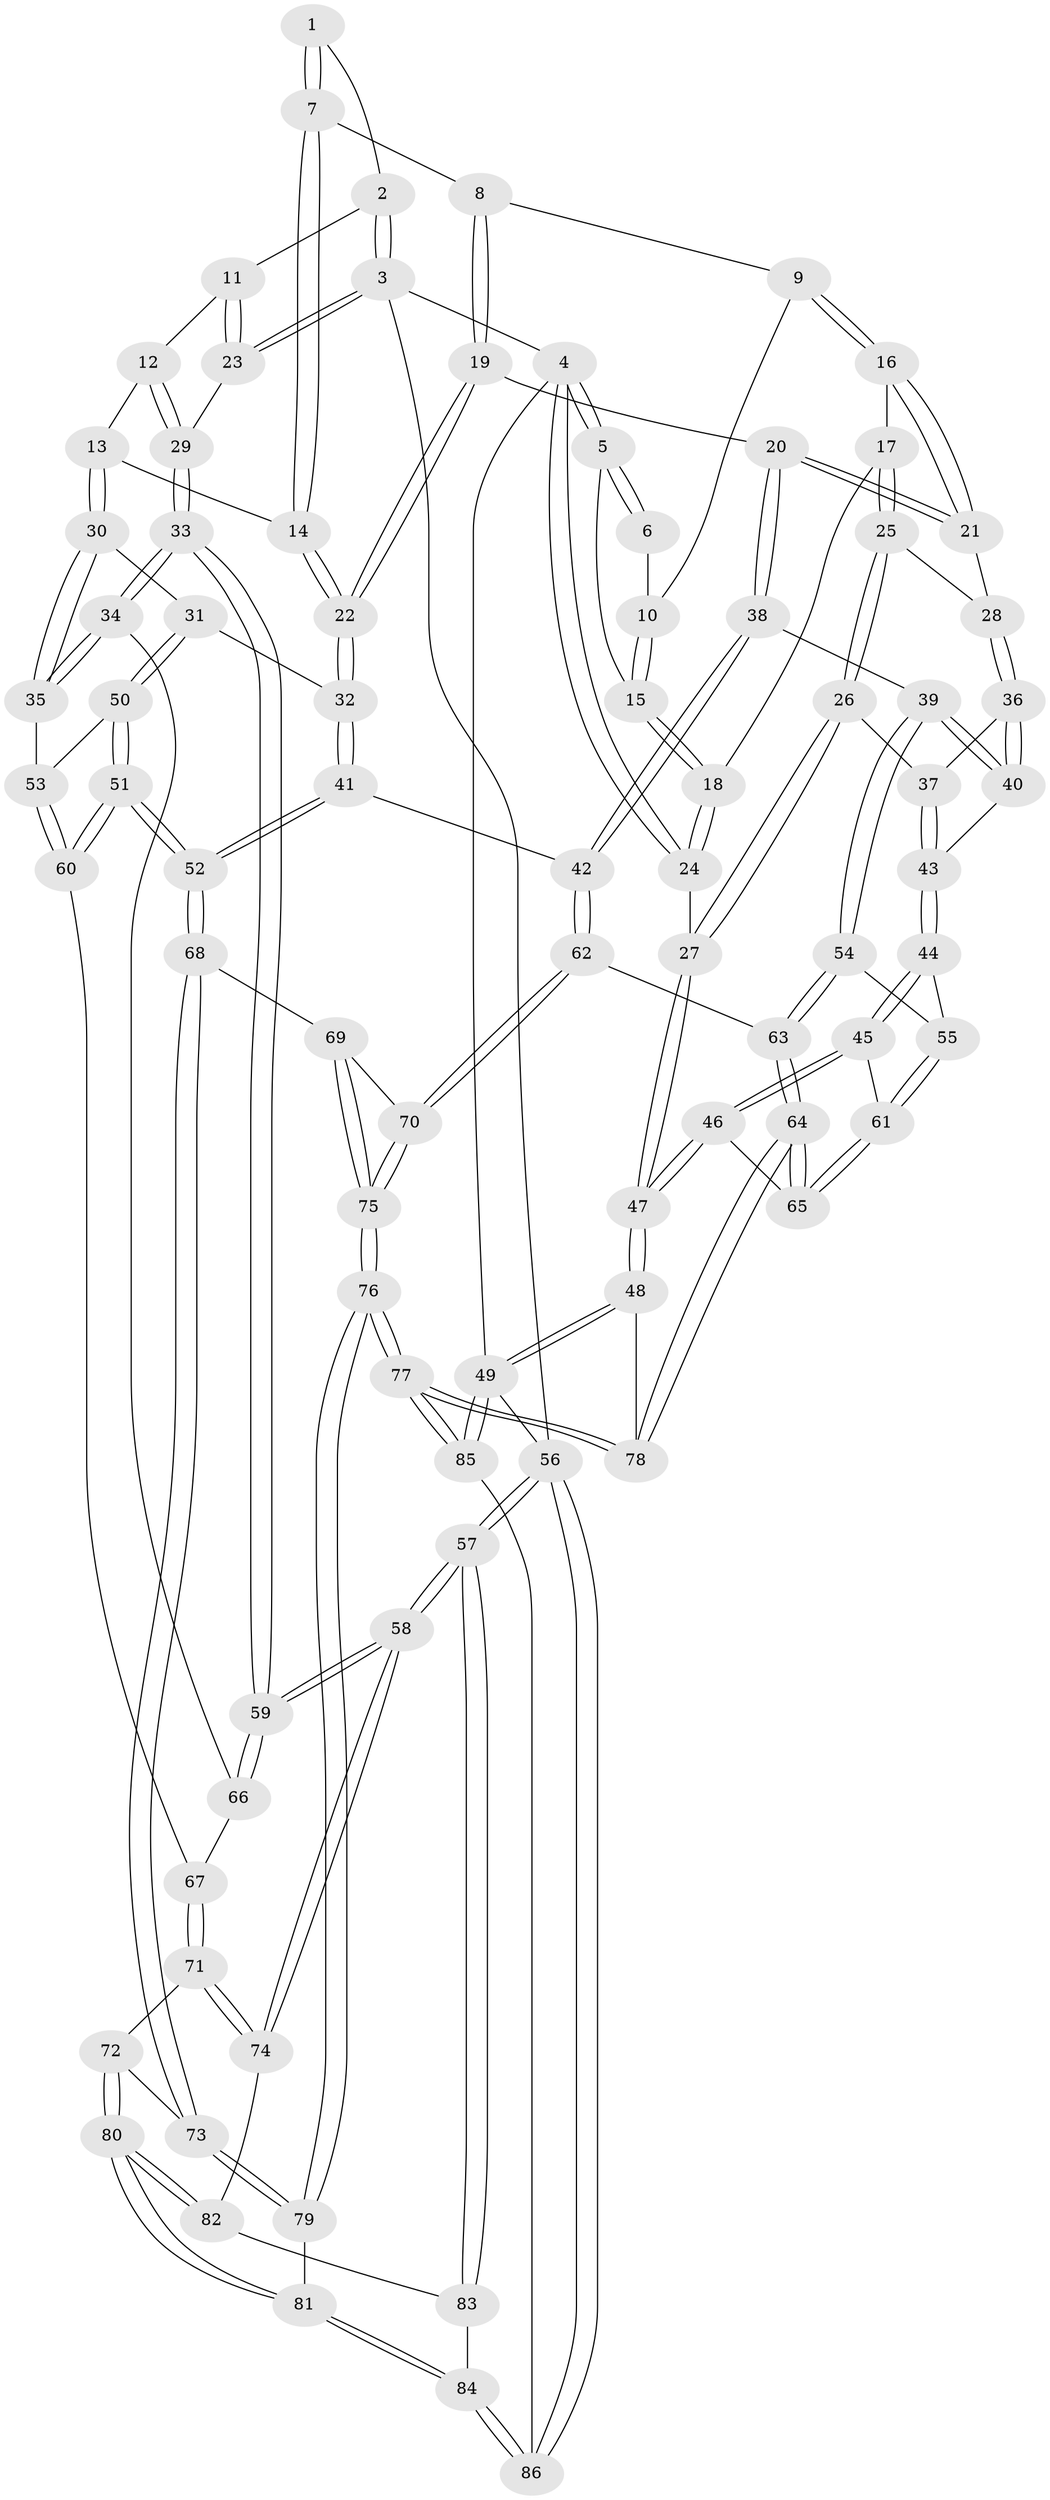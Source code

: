 // Generated by graph-tools (version 1.1) at 2025/03/03/09/25 03:03:15]
// undirected, 86 vertices, 212 edges
graph export_dot {
graph [start="1"]
  node [color=gray90,style=filled];
  1 [pos="+0.6541126955521726+0"];
  2 [pos="+0.9287783301303341+0"];
  3 [pos="+1+0"];
  4 [pos="+0+0"];
  5 [pos="+0+0"];
  6 [pos="+0.3753818005257942+0"];
  7 [pos="+0.6540470348693637+0.05040701700736354"];
  8 [pos="+0.4747843532110263+0.09206419046690478"];
  9 [pos="+0.4697734562474197+0.08963433041427953"];
  10 [pos="+0.40453649699144445+0.02624053750497297"];
  11 [pos="+0.8782965886609747+0.10299625905836433"];
  12 [pos="+0.7818450105701229+0.21486628059555513"];
  13 [pos="+0.7715606304997794+0.22049391383983183"];
  14 [pos="+0.7461934438157387+0.21755666490588246"];
  15 [pos="+0.29499777853598175+0.13351254588866932"];
  16 [pos="+0.3394236625174656+0.24727413706125123"];
  17 [pos="+0.3007143000440948+0.21188816727318582"];
  18 [pos="+0.2867739339853661+0.1809562599544083"];
  19 [pos="+0.5305022467033357+0.3128791294889962"];
  20 [pos="+0.40118110061651974+0.3250758195028198"];
  21 [pos="+0.3854153556759462+0.3154637228768568"];
  22 [pos="+0.5879745888321364+0.32776308243052116"];
  23 [pos="+1+0.10366321436612033"];
  24 [pos="+0+0.11061268621789629"];
  25 [pos="+0.12819502744031255+0.32416785574862106"];
  26 [pos="+0.029667130903087178+0.3207334397020735"];
  27 [pos="+0+0.16980254948383902"];
  28 [pos="+0.23296659061324868+0.3790192321775892"];
  29 [pos="+1+0.29392267556806195"];
  30 [pos="+0.8659898672946709+0.40006567309959473"];
  31 [pos="+0.7920172602065716+0.5069972485232994"];
  32 [pos="+0.5963357387650071+0.38976450172456123"];
  33 [pos="+1+0.47384054495537736"];
  34 [pos="+1+0.4707416051217875"];
  35 [pos="+1+0.4631292930889766"];
  36 [pos="+0.23038195376493145+0.42732265259670804"];
  37 [pos="+0.10310901656084404+0.47214708373818154"];
  38 [pos="+0.3681928898998301+0.4715719645812255"];
  39 [pos="+0.2781850747972015+0.5220709628619057"];
  40 [pos="+0.26898583031997964+0.5135469987729174"];
  41 [pos="+0.5784435985409259+0.5105637068154205"];
  42 [pos="+0.4694945437997923+0.5729010556521151"];
  43 [pos="+0.10579222176591058+0.4867564496075804"];
  44 [pos="+0.09629458461870985+0.5305610047457437"];
  45 [pos="+0.07830584555999935+0.5783598884546819"];
  46 [pos="+0.0385153763560572+0.6302322922963182"];
  47 [pos="+0+0.6850374889576125"];
  48 [pos="+0+0.7656326231945614"];
  49 [pos="+0+1"];
  50 [pos="+0.7900581141759175+0.5225187335190288"];
  51 [pos="+0.7440538404109148+0.6267595879510062"];
  52 [pos="+0.7128087208750671+0.6573984735671962"];
  53 [pos="+0.9036618830749099+0.5589977591249423"];
  54 [pos="+0.27644137839260063+0.5315928148605068"];
  55 [pos="+0.23172064304793638+0.5571767228006299"];
  56 [pos="+1+1"];
  57 [pos="+1+1"];
  58 [pos="+1+0.7966354723268271"];
  59 [pos="+1+0.6783456230688047"];
  60 [pos="+0.8875419559002589+0.6232165943891047"];
  61 [pos="+0.19590758882091894+0.5908792458320687"];
  62 [pos="+0.45528635822479996+0.6166386322142148"];
  63 [pos="+0.29879074074221235+0.602408980655426"];
  64 [pos="+0.24696508504090423+0.7830525520315773"];
  65 [pos="+0.2160964272264525+0.7515166180456351"];
  66 [pos="+0.9266692767388002+0.6135471173971089"];
  67 [pos="+0.8991804994462381+0.6318409460561595"];
  68 [pos="+0.7123918037890747+0.660502202978498"];
  69 [pos="+0.6980147207410304+0.6618134107016261"];
  70 [pos="+0.4587499564328183+0.6582507544482442"];
  71 [pos="+0.9706356623921935+0.7404353604616556"];
  72 [pos="+0.7272029972072552+0.7588979086512052"];
  73 [pos="+0.7267439883060712+0.7584712457371914"];
  74 [pos="+1+0.779270660793275"];
  75 [pos="+0.44280923384752263+0.738515300962219"];
  76 [pos="+0.38670308355251926+0.9098166188062458"];
  77 [pos="+0.34432766892210404+0.9502991142393544"];
  78 [pos="+0.25558505807814375+0.8049299371037871"];
  79 [pos="+0.40575804875017435+0.9033213331373245"];
  80 [pos="+0.7752217329511356+0.890242562549669"];
  81 [pos="+0.7576404398725952+0.9409287178454466"];
  82 [pos="+0.8384378356011222+0.8972653467735199"];
  83 [pos="+0.8984537866718482+0.950750101641269"];
  84 [pos="+0.7253986217729493+1"];
  85 [pos="+0.29658678756904117+1"];
  86 [pos="+0.7180156968096878+1"];
  1 -- 2;
  1 -- 7;
  1 -- 7;
  2 -- 3;
  2 -- 3;
  2 -- 11;
  3 -- 4;
  3 -- 23;
  3 -- 23;
  3 -- 56;
  4 -- 5;
  4 -- 5;
  4 -- 24;
  4 -- 24;
  4 -- 49;
  5 -- 6;
  5 -- 6;
  5 -- 15;
  6 -- 10;
  7 -- 8;
  7 -- 14;
  7 -- 14;
  8 -- 9;
  8 -- 19;
  8 -- 19;
  9 -- 10;
  9 -- 16;
  9 -- 16;
  10 -- 15;
  10 -- 15;
  11 -- 12;
  11 -- 23;
  11 -- 23;
  12 -- 13;
  12 -- 29;
  12 -- 29;
  13 -- 14;
  13 -- 30;
  13 -- 30;
  14 -- 22;
  14 -- 22;
  15 -- 18;
  15 -- 18;
  16 -- 17;
  16 -- 21;
  16 -- 21;
  17 -- 18;
  17 -- 25;
  17 -- 25;
  18 -- 24;
  18 -- 24;
  19 -- 20;
  19 -- 22;
  19 -- 22;
  20 -- 21;
  20 -- 21;
  20 -- 38;
  20 -- 38;
  21 -- 28;
  22 -- 32;
  22 -- 32;
  23 -- 29;
  24 -- 27;
  25 -- 26;
  25 -- 26;
  25 -- 28;
  26 -- 27;
  26 -- 27;
  26 -- 37;
  27 -- 47;
  27 -- 47;
  28 -- 36;
  28 -- 36;
  29 -- 33;
  29 -- 33;
  30 -- 31;
  30 -- 35;
  30 -- 35;
  31 -- 32;
  31 -- 50;
  31 -- 50;
  32 -- 41;
  32 -- 41;
  33 -- 34;
  33 -- 34;
  33 -- 59;
  33 -- 59;
  34 -- 35;
  34 -- 35;
  34 -- 66;
  35 -- 53;
  36 -- 37;
  36 -- 40;
  36 -- 40;
  37 -- 43;
  37 -- 43;
  38 -- 39;
  38 -- 42;
  38 -- 42;
  39 -- 40;
  39 -- 40;
  39 -- 54;
  39 -- 54;
  40 -- 43;
  41 -- 42;
  41 -- 52;
  41 -- 52;
  42 -- 62;
  42 -- 62;
  43 -- 44;
  43 -- 44;
  44 -- 45;
  44 -- 45;
  44 -- 55;
  45 -- 46;
  45 -- 46;
  45 -- 61;
  46 -- 47;
  46 -- 47;
  46 -- 65;
  47 -- 48;
  47 -- 48;
  48 -- 49;
  48 -- 49;
  48 -- 78;
  49 -- 85;
  49 -- 85;
  49 -- 56;
  50 -- 51;
  50 -- 51;
  50 -- 53;
  51 -- 52;
  51 -- 52;
  51 -- 60;
  51 -- 60;
  52 -- 68;
  52 -- 68;
  53 -- 60;
  53 -- 60;
  54 -- 55;
  54 -- 63;
  54 -- 63;
  55 -- 61;
  55 -- 61;
  56 -- 57;
  56 -- 57;
  56 -- 86;
  56 -- 86;
  57 -- 58;
  57 -- 58;
  57 -- 83;
  57 -- 83;
  58 -- 59;
  58 -- 59;
  58 -- 74;
  58 -- 74;
  59 -- 66;
  59 -- 66;
  60 -- 67;
  61 -- 65;
  61 -- 65;
  62 -- 63;
  62 -- 70;
  62 -- 70;
  63 -- 64;
  63 -- 64;
  64 -- 65;
  64 -- 65;
  64 -- 78;
  64 -- 78;
  66 -- 67;
  67 -- 71;
  67 -- 71;
  68 -- 69;
  68 -- 73;
  68 -- 73;
  69 -- 70;
  69 -- 75;
  69 -- 75;
  70 -- 75;
  70 -- 75;
  71 -- 72;
  71 -- 74;
  71 -- 74;
  72 -- 73;
  72 -- 80;
  72 -- 80;
  73 -- 79;
  73 -- 79;
  74 -- 82;
  75 -- 76;
  75 -- 76;
  76 -- 77;
  76 -- 77;
  76 -- 79;
  76 -- 79;
  77 -- 78;
  77 -- 78;
  77 -- 85;
  77 -- 85;
  79 -- 81;
  80 -- 81;
  80 -- 81;
  80 -- 82;
  80 -- 82;
  81 -- 84;
  81 -- 84;
  82 -- 83;
  83 -- 84;
  84 -- 86;
  84 -- 86;
  85 -- 86;
}
